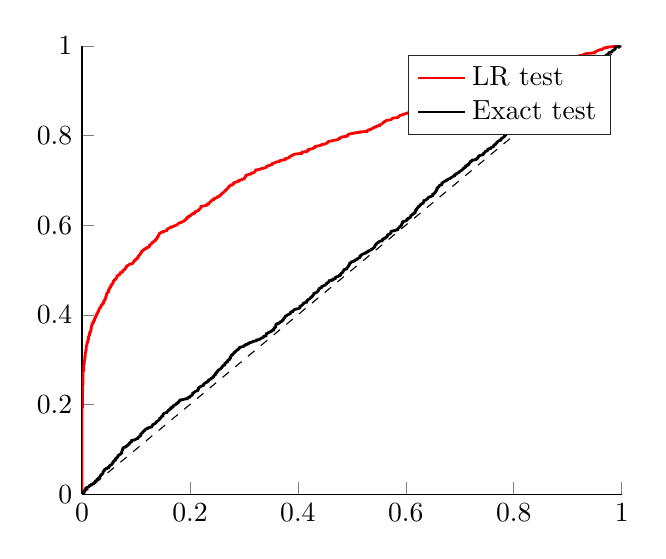 % This file was created by matlab2tikz.
%
%The latest updates can be retrieved from
%  http://www.mathworks.com/matlabcentral/fileexchange/22022-matlab2tikz-matlab2tikz
%where you can also make suggestions and rate matlab2tikz.
%
\begin{tikzpicture}

\begin{axis}[%
xmin=0,
xmax=1,
ymin=0,
ymax=1,
axis background/.style={fill=white},
axis x line*=bottom,
axis y line*=left,
legend style={legend cell align=left, align=left, draw=white!15!black}
]
\addplot [color=black, dashed, forget plot]
  table[row sep=crcr]{%
0	0\\
1	1\\
};
\addplot [color=red, line width=1.0pt]
  table[row sep=crcr]{%
0	0\\
1.11e-16	0.001\\
3.331e-16	0.002\\
7.772e-16	0.003\\
8.882e-16	0.004\\
7.105e-15	0.005\\
1.11e-14	0.006\\
4.552e-14	0.007\\
5.584e-14	0.008\\
6.184e-14	0.009\\
2.014e-13	0.01\\
2.173e-13	0.011\\
3.871e-13	0.012\\
1.249e-12	0.013\\
3.527e-12	0.014\\
6.943e-12	0.015\\
1.195e-11	0.016\\
1.694e-11	0.017\\
4.661e-11	0.018\\
4.875e-11	0.019\\
7.539e-11	0.02\\
1.678e-10	0.021\\
1.935e-10	0.022\\
2.191e-10	0.023\\
2.205e-10	0.024\\
6.574e-10	0.025\\
7.976e-10	0.026\\
8.66e-10	0.027\\
1.131e-09	0.028\\
1.899e-09	0.029\\
2.356e-09	0.03\\
2.914e-09	0.031\\
3.272e-09	0.032\\
4.407e-09	0.033\\
6.306e-09	0.034\\
7.568e-09	0.035\\
7.909e-09	0.036\\
8.297e-09	0.037\\
9.816e-09	0.038\\
1.332e-08	0.039\\
1.52e-08	0.04\\
1.634e-08	0.041\\
1.721e-08	0.042\\
1.728e-08	0.043\\
2.006e-08	0.044\\
2.59e-08	0.045\\
2.791e-08	0.046\\
3.92e-08	0.047\\
5.058e-08	0.048\\
6.052e-08	0.049\\
6.191e-08	0.05\\
7.208e-08	0.051\\
7.541e-08	0.052\\
8.554e-08	0.053\\
8.86e-08	0.054\\
1.071e-07	0.055\\
1.091e-07	0.056\\
1.107e-07	0.057\\
1.436e-07	0.058\\
1.468e-07	0.059\\
1.477e-07	0.06\\
2.021e-07	0.061\\
2.167e-07	0.062\\
2.311e-07	0.063\\
2.331e-07	0.064\\
2.353e-07	0.065\\
2.411e-07	0.066\\
2.438e-07	0.067\\
2.588e-07	0.068\\
2.603e-07	0.069\\
3.237e-07	0.07\\
3.243e-07	0.071\\
3.909e-07	0.072\\
3.927e-07	0.073\\
5.205e-07	0.074\\
5.836e-07	0.075\\
7.368e-07	0.076\\
7.928e-07	0.077\\
8.963e-07	0.078\\
9.319e-07	0.079\\
9.675e-07	0.08\\
1.091e-06	0.081\\
1.12e-06	0.082\\
1.238e-06	0.083\\
1.551e-06	0.084\\
1.7e-06	0.085\\
1.848e-06	0.086\\
1.932e-06	0.087\\
2.178e-06	0.088\\
2.217e-06	0.089\\
2.248e-06	0.09\\
2.327e-06	0.091\\
2.372e-06	0.092\\
2.499e-06	0.093\\
2.951e-06	0.094\\
3.042e-06	0.095\\
3.045e-06	0.096\\
3.229e-06	0.097\\
3.708e-06	0.098\\
4.142e-06	0.099\\
4.393e-06	0.1\\
4.606e-06	0.101\\
4.733e-06	0.102\\
5.32e-06	0.103\\
5.323e-06	0.104\\
5.815e-06	0.105\\
6.134e-06	0.106\\
6.246e-06	0.107\\
6.939e-06	0.108\\
7.761e-06	0.109\\
7.882e-06	0.11\\
7.969e-06	0.111\\
8.952e-06	0.112\\
1.15e-05	0.113\\
1.199e-05	0.114\\
1.275e-05	0.115\\
1.282e-05	0.116\\
1.457e-05	0.117\\
1.811e-05	0.118\\
1.964e-05	0.119\\
2.129e-05	0.12\\
2.174e-05	0.121\\
2.198e-05	0.122\\
2.246e-05	0.123\\
2.409e-05	0.124\\
2.572e-05	0.125\\
2.589e-05	0.126\\
2.603e-05	0.127\\
2.633e-05	0.128\\
2.635e-05	0.129\\
2.879e-05	0.13\\
3.543e-05	0.131\\
3.744e-05	0.132\\
3.948e-05	0.133\\
4.056e-05	0.134\\
4.18e-05	0.135\\
4.357e-05	0.136\\
4.741e-05	0.137\\
4.839e-05	0.138\\
4.878e-05	0.139\\
5.571e-05	0.14\\
6.007e-05	0.141\\
6.026e-05	0.142\\
6.055e-05	0.143\\
6.369e-05	0.144\\
6.436e-05	0.145\\
6.98e-05	0.146\\
7.746e-05	0.147\\
8.096e-05	0.148\\
8.828e-05	0.149\\
9.695e-05	0.15\\
0.0	0.151\\
0.0	0.152\\
0.0	0.153\\
0.0	0.154\\
0.0	0.155\\
0.0	0.156\\
0.0	0.157\\
0.0	0.158\\
0.0	0.159\\
0.0	0.16\\
0.0	0.161\\
0.0	0.162\\
0.0	0.163\\
0.0	0.164\\
0.0	0.165\\
0.0	0.166\\
0.0	0.167\\
0.0	0.168\\
0.0	0.169\\
0.0	0.17\\
0.0	0.171\\
0.0	0.172\\
0.0	0.173\\
0.0	0.174\\
0.0	0.175\\
0.0	0.176\\
0.0	0.177\\
0.0	0.178\\
0.0	0.179\\
0.0	0.18\\
0.0	0.181\\
0.0	0.182\\
0.0	0.183\\
0.0	0.184\\
0.0	0.185\\
0.0	0.186\\
0.0	0.187\\
0.0	0.188\\
0.0	0.189\\
0.0	0.19\\
0.0	0.191\\
0.0	0.192\\
0.0	0.193\\
0.001	0.194\\
0.001	0.195\\
0.001	0.196\\
0.001	0.197\\
0.001	0.198\\
0.001	0.199\\
0.001	0.2\\
0.001	0.201\\
0.001	0.202\\
0.001	0.203\\
0.001	0.204\\
0.001	0.205\\
0.001	0.206\\
0.001	0.207\\
0.001	0.208\\
0.001	0.209\\
0.001	0.21\\
0.001	0.211\\
0.001	0.212\\
0.001	0.213\\
0.001	0.214\\
0.001	0.215\\
0.001	0.216\\
0.001	0.217\\
0.001	0.218\\
0.001	0.219\\
0.001	0.22\\
0.001	0.221\\
0.001	0.222\\
0.001	0.223\\
0.001	0.224\\
0.001	0.225\\
0.001	0.226\\
0.001	0.227\\
0.001	0.228\\
0.001	0.229\\
0.001	0.23\\
0.001	0.231\\
0.001	0.232\\
0.001	0.233\\
0.001	0.234\\
0.001	0.235\\
0.001	0.236\\
0.001	0.237\\
0.001	0.238\\
0.001	0.239\\
0.001	0.24\\
0.001	0.241\\
0.001	0.242\\
0.001	0.243\\
0.002	0.244\\
0.002	0.245\\
0.002	0.246\\
0.002	0.247\\
0.002	0.248\\
0.002	0.249\\
0.002	0.25\\
0.002	0.251\\
0.002	0.252\\
0.002	0.253\\
0.002	0.254\\
0.002	0.255\\
0.002	0.256\\
0.002	0.257\\
0.002	0.258\\
0.002	0.259\\
0.002	0.26\\
0.002	0.261\\
0.002	0.262\\
0.002	0.263\\
0.002	0.264\\
0.002	0.265\\
0.002	0.266\\
0.002	0.267\\
0.002	0.268\\
0.002	0.269\\
0.002	0.27\\
0.002	0.271\\
0.002	0.272\\
0.002	0.273\\
0.002	0.274\\
0.003	0.275\\
0.003	0.276\\
0.003	0.277\\
0.003	0.278\\
0.003	0.279\\
0.003	0.28\\
0.003	0.281\\
0.003	0.282\\
0.003	0.283\\
0.003	0.284\\
0.003	0.285\\
0.003	0.286\\
0.003	0.287\\
0.003	0.288\\
0.003	0.289\\
0.004	0.29\\
0.004	0.291\\
0.004	0.292\\
0.004	0.293\\
0.004	0.294\\
0.004	0.295\\
0.004	0.296\\
0.004	0.297\\
0.005	0.298\\
0.005	0.299\\
0.005	0.3\\
0.005	0.301\\
0.005	0.302\\
0.005	0.303\\
0.005	0.304\\
0.005	0.305\\
0.005	0.306\\
0.006	0.307\\
0.006	0.308\\
0.006	0.309\\
0.006	0.31\\
0.006	0.311\\
0.006	0.312\\
0.006	0.313\\
0.006	0.314\\
0.006	0.315\\
0.007	0.316\\
0.007	0.317\\
0.007	0.318\\
0.007	0.319\\
0.007	0.32\\
0.007	0.321\\
0.008	0.322\\
0.008	0.323\\
0.008	0.324\\
0.008	0.325\\
0.008	0.326\\
0.008	0.327\\
0.008	0.328\\
0.008	0.329\\
0.008	0.33\\
0.008	0.331\\
0.009	0.332\\
0.009	0.333\\
0.009	0.334\\
0.009	0.335\\
0.009	0.336\\
0.009	0.337\\
0.01	0.338\\
0.01	0.339\\
0.01	0.34\\
0.011	0.341\\
0.011	0.342\\
0.011	0.343\\
0.011	0.344\\
0.012	0.345\\
0.012	0.346\\
0.012	0.347\\
0.012	0.348\\
0.012	0.349\\
0.012	0.35\\
0.012	0.351\\
0.013	0.352\\
0.013	0.353\\
0.013	0.354\\
0.014	0.355\\
0.014	0.356\\
0.014	0.357\\
0.014	0.358\\
0.014	0.359\\
0.015	0.36\\
0.015	0.361\\
0.015	0.362\\
0.016	0.363\\
0.016	0.364\\
0.016	0.365\\
0.016	0.366\\
0.016	0.367\\
0.017	0.368\\
0.017	0.369\\
0.017	0.37\\
0.017	0.371\\
0.017	0.372\\
0.017	0.373\\
0.018	0.374\\
0.018	0.375\\
0.018	0.376\\
0.018	0.377\\
0.019	0.378\\
0.019	0.379\\
0.019	0.38\\
0.02	0.381\\
0.02	0.382\\
0.021	0.383\\
0.021	0.384\\
0.021	0.385\\
0.022	0.386\\
0.022	0.387\\
0.023	0.388\\
0.023	0.389\\
0.023	0.39\\
0.023	0.391\\
0.024	0.392\\
0.024	0.393\\
0.025	0.394\\
0.025	0.395\\
0.026	0.396\\
0.026	0.397\\
0.026	0.398\\
0.027	0.399\\
0.027	0.4\\
0.027	0.401\\
0.028	0.402\\
0.028	0.403\\
0.029	0.404\\
0.029	0.405\\
0.029	0.406\\
0.03	0.407\\
0.03	0.408\\
0.031	0.409\\
0.031	0.41\\
0.031	0.411\\
0.032	0.412\\
0.032	0.413\\
0.032	0.414\\
0.033	0.415\\
0.034	0.416\\
0.034	0.417\\
0.035	0.418\\
0.035	0.419\\
0.035	0.42\\
0.036	0.421\\
0.036	0.422\\
0.037	0.423\\
0.039	0.424\\
0.039	0.425\\
0.039	0.426\\
0.04	0.427\\
0.04	0.428\\
0.04	0.429\\
0.041	0.43\\
0.041	0.431\\
0.041	0.432\\
0.042	0.433\\
0.043	0.434\\
0.043	0.435\\
0.043	0.436\\
0.044	0.437\\
0.044	0.438\\
0.044	0.439\\
0.044	0.44\\
0.045	0.441\\
0.045	0.442\\
0.045	0.443\\
0.045	0.444\\
0.046	0.445\\
0.046	0.446\\
0.046	0.447\\
0.046	0.448\\
0.047	0.449\\
0.048	0.45\\
0.049	0.451\\
0.049	0.452\\
0.049	0.453\\
0.049	0.454\\
0.049	0.455\\
0.05	0.456\\
0.05	0.457\\
0.051	0.458\\
0.051	0.459\\
0.052	0.46\\
0.052	0.461\\
0.053	0.462\\
0.053	0.463\\
0.053	0.464\\
0.053	0.465\\
0.055	0.466\\
0.055	0.467\\
0.055	0.468\\
0.056	0.469\\
0.057	0.47\\
0.057	0.471\\
0.058	0.472\\
0.058	0.473\\
0.058	0.474\\
0.058	0.475\\
0.059	0.476\\
0.06	0.477\\
0.06	0.478\\
0.062	0.479\\
0.062	0.48\\
0.063	0.481\\
0.064	0.482\\
0.064	0.483\\
0.065	0.484\\
0.065	0.485\\
0.065	0.486\\
0.065	0.487\\
0.067	0.488\\
0.069	0.489\\
0.069	0.49\\
0.07	0.491\\
0.071	0.492\\
0.071	0.493\\
0.071	0.494\\
0.074	0.495\\
0.075	0.496\\
0.075	0.497\\
0.076	0.498\\
0.076	0.499\\
0.079	0.501\\
0.079	0.502\\
0.08	0.503\\
0.081	0.504\\
0.081	0.505\\
0.082	0.506\\
0.082	0.507\\
0.083	0.508\\
0.083	0.509\\
0.085	0.51\\
0.086	0.511\\
0.087	0.512\\
0.089	0.513\\
0.093	0.514\\
0.093	0.515\\
0.094	0.516\\
0.095	0.517\\
0.096	0.518\\
0.096	0.519\\
0.097	0.52\\
0.097	0.521\\
0.099	0.522\\
0.099	0.523\\
0.1	0.524\\
0.102	0.525\\
0.102	0.526\\
0.102	0.527\\
0.104	0.528\\
0.104	0.529\\
0.104	0.53\\
0.105	0.531\\
0.105	0.532\\
0.106	0.533\\
0.107	0.534\\
0.108	0.535\\
0.108	0.536\\
0.109	0.537\\
0.109	0.538\\
0.11	0.539\\
0.11	0.54\\
0.111	0.541\\
0.111	0.542\\
0.113	0.543\\
0.113	0.544\\
0.114	0.545\\
0.116	0.546\\
0.116	0.547\\
0.119	0.548\\
0.119	0.549\\
0.12	0.55\\
0.124	0.551\\
0.124	0.552\\
0.125	0.553\\
0.125	0.554\\
0.125	0.555\\
0.126	0.556\\
0.127	0.557\\
0.128	0.558\\
0.129	0.559\\
0.13	0.56\\
0.13	0.561\\
0.131	0.562\\
0.133	0.563\\
0.134	0.564\\
0.134	0.565\\
0.136	0.566\\
0.136	0.567\\
0.137	0.568\\
0.138	0.569\\
0.138	0.57\\
0.139	0.571\\
0.14	0.572\\
0.14	0.573\\
0.14	0.574\\
0.141	0.575\\
0.141	0.576\\
0.142	0.577\\
0.142	0.578\\
0.142	0.579\\
0.143	0.58\\
0.143	0.581\\
0.144	0.582\\
0.146	0.583\\
0.147	0.584\\
0.151	0.585\\
0.151	0.586\\
0.154	0.587\\
0.157	0.588\\
0.157	0.589\\
0.158	0.59\\
0.158	0.591\\
0.159	0.592\\
0.161	0.593\\
0.162	0.594\\
0.165	0.595\\
0.165	0.596\\
0.169	0.597\\
0.171	0.598\\
0.172	0.599\\
0.175	0.6\\
0.176	0.601\\
0.177	0.602\\
0.178	0.603\\
0.179	0.604\\
0.18	0.605\\
0.184	0.606\\
0.185	0.607\\
0.187	0.608\\
0.189	0.609\\
0.19	0.61\\
0.191	0.611\\
0.191	0.612\\
0.193	0.613\\
0.193	0.614\\
0.194	0.615\\
0.194	0.616\\
0.196	0.617\\
0.196	0.618\\
0.198	0.619\\
0.198	0.62\\
0.201	0.621\\
0.202	0.622\\
0.202	0.623\\
0.203	0.624\\
0.206	0.625\\
0.206	0.626\\
0.209	0.627\\
0.209	0.628\\
0.21	0.629\\
0.21	0.63\\
0.213	0.631\\
0.214	0.632\\
0.216	0.633\\
0.216	0.634\\
0.217	0.635\\
0.218	0.636\\
0.219	0.637\\
0.22	0.638\\
0.22	0.639\\
0.22	0.64\\
0.221	0.641\\
0.221	0.642\\
0.226	0.643\\
0.23	0.644\\
0.232	0.645\\
0.232	0.646\\
0.232	0.647\\
0.235	0.648\\
0.235	0.649\\
0.236	0.65\\
0.237	0.651\\
0.238	0.652\\
0.239	0.653\\
0.239	0.654\\
0.24	0.655\\
0.241	0.656\\
0.244	0.657\\
0.244	0.658\\
0.246	0.659\\
0.246	0.66\\
0.249	0.661\\
0.251	0.662\\
0.251	0.663\\
0.253	0.664\\
0.255	0.665\\
0.255	0.666\\
0.257	0.667\\
0.257	0.668\\
0.258	0.669\\
0.259	0.67\\
0.26	0.671\\
0.261	0.672\\
0.262	0.673\\
0.263	0.674\\
0.264	0.675\\
0.265	0.676\\
0.265	0.677\\
0.267	0.678\\
0.267	0.679\\
0.268	0.68\\
0.269	0.681\\
0.27	0.682\\
0.271	0.683\\
0.271	0.684\\
0.272	0.685\\
0.272	0.686\\
0.273	0.687\\
0.274	0.688\\
0.277	0.689\\
0.277	0.69\\
0.28	0.691\\
0.28	0.692\\
0.281	0.693\\
0.281	0.694\\
0.282	0.695\\
0.286	0.696\\
0.287	0.697\\
0.291	0.698\\
0.291	0.699\\
0.291	0.7\\
0.295	0.701\\
0.296	0.702\\
0.3	0.703\\
0.301	0.704\\
0.301	0.705\\
0.302	0.706\\
0.302	0.707\\
0.303	0.708\\
0.303	0.709\\
0.304	0.71\\
0.304	0.711\\
0.307	0.712\\
0.308	0.713\\
0.313	0.714\\
0.314	0.715\\
0.314	0.716\\
0.318	0.717\\
0.319	0.718\\
0.32	0.719\\
0.321	0.72\\
0.321	0.721\\
0.322	0.722\\
0.322	0.723\\
0.327	0.724\\
0.331	0.725\\
0.332	0.726\\
0.336	0.727\\
0.34	0.728\\
0.341	0.729\\
0.342	0.73\\
0.342	0.731\\
0.344	0.732\\
0.346	0.733\\
0.35	0.734\\
0.352	0.735\\
0.352	0.736\\
0.352	0.737\\
0.354	0.738\\
0.357	0.739\\
0.359	0.74\\
0.36	0.741\\
0.366	0.742\\
0.367	0.743\\
0.367	0.744\\
0.371	0.745\\
0.376	0.746\\
0.376	0.747\\
0.376	0.748\\
0.379	0.749\\
0.383	0.75\\
0.384	0.751\\
0.385	0.752\\
0.385	0.753\\
0.386	0.754\\
0.389	0.755\\
0.39	0.756\\
0.392	0.757\\
0.393	0.758\\
0.398	0.759\\
0.407	0.76\\
0.407	0.761\\
0.408	0.762\\
0.408	0.763\\
0.416	0.764\\
0.416	0.765\\
0.417	0.766\\
0.42	0.767\\
0.42	0.768\\
0.42	0.769\\
0.424	0.77\\
0.428	0.771\\
0.429	0.772\\
0.431	0.773\\
0.431	0.774\\
0.433	0.775\\
0.433	0.776\\
0.439	0.777\\
0.442	0.778\\
0.443	0.779\\
0.445	0.78\\
0.451	0.781\\
0.452	0.782\\
0.454	0.783\\
0.455	0.784\\
0.455	0.785\\
0.456	0.786\\
0.458	0.787\\
0.464	0.788\\
0.465	0.789\\
0.472	0.79\\
0.474	0.791\\
0.475	0.792\\
0.477	0.793\\
0.477	0.794\\
0.479	0.795\\
0.481	0.796\\
0.482	0.797\\
0.49	0.798\\
0.49	0.799\\
0.493	0.8\\
0.493	0.801\\
0.493	0.802\\
0.494	0.803\\
0.498	0.804\\
0.504	0.805\\
0.505	0.806\\
0.515	0.807\\
0.515	0.808\\
0.528	0.809\\
0.528	0.81\\
0.529	0.811\\
0.53	0.812\\
0.534	0.813\\
0.534	0.814\\
0.537	0.815\\
0.539	0.816\\
0.54	0.817\\
0.541	0.818\\
0.545	0.819\\
0.545	0.82\\
0.546	0.821\\
0.551	0.822\\
0.551	0.823\\
0.553	0.824\\
0.554	0.825\\
0.556	0.826\\
0.557	0.827\\
0.558	0.828\\
0.558	0.829\\
0.559	0.83\\
0.561	0.831\\
0.562	0.832\\
0.563	0.833\\
0.566	0.834\\
0.572	0.835\\
0.573	0.836\\
0.574	0.837\\
0.575	0.838\\
0.577	0.839\\
0.585	0.84\\
0.586	0.841\\
0.587	0.842\\
0.588	0.843\\
0.588	0.844\\
0.59	0.845\\
0.594	0.846\\
0.595	0.847\\
0.598	0.848\\
0.6	0.849\\
0.604	0.85\\
0.606	0.851\\
0.606	0.852\\
0.619	0.853\\
0.62	0.854\\
0.624	0.855\\
0.626	0.856\\
0.627	0.857\\
0.627	0.858\\
0.629	0.859\\
0.63	0.86\\
0.636	0.861\\
0.644	0.862\\
0.647	0.863\\
0.65	0.864\\
0.652	0.865\\
0.665	0.866\\
0.667	0.867\\
0.667	0.868\\
0.669	0.869\\
0.669	0.87\\
0.679	0.871\\
0.679	0.872\\
0.679	0.873\\
0.679	0.874\\
0.682	0.875\\
0.683	0.876\\
0.688	0.877\\
0.692	0.878\\
0.694	0.879\\
0.7	0.88\\
0.705	0.881\\
0.707	0.882\\
0.709	0.883\\
0.711	0.884\\
0.714	0.885\\
0.72	0.886\\
0.72	0.887\\
0.725	0.888\\
0.726	0.889\\
0.727	0.89\\
0.728	0.891\\
0.73	0.892\\
0.73	0.893\\
0.731	0.894\\
0.74	0.895\\
0.742	0.896\\
0.742	0.897\\
0.743	0.898\\
0.743	0.899\\
0.745	0.9\\
0.745	0.901\\
0.745	0.902\\
0.746	0.903\\
0.746	0.904\\
0.752	0.905\\
0.753	0.906\\
0.756	0.907\\
0.756	0.908\\
0.757	0.909\\
0.758	0.91\\
0.758	0.911\\
0.76	0.912\\
0.768	0.913\\
0.769	0.914\\
0.771	0.915\\
0.773	0.916\\
0.773	0.917\\
0.773	0.918\\
0.775	0.919\\
0.782	0.92\\
0.785	0.921\\
0.785	0.922\\
0.789	0.923\\
0.796	0.924\\
0.798	0.925\\
0.802	0.926\\
0.804	0.927\\
0.811	0.928\\
0.814	0.929\\
0.815	0.93\\
0.816	0.931\\
0.817	0.932\\
0.82	0.933\\
0.822	0.934\\
0.828	0.935\\
0.829	0.936\\
0.829	0.937\\
0.83	0.938\\
0.832	0.939\\
0.833	0.94\\
0.843	0.941\\
0.843	0.942\\
0.848	0.943\\
0.848	0.944\\
0.85	0.945\\
0.851	0.946\\
0.852	0.947\\
0.852	0.948\\
0.864	0.949\\
0.864	0.95\\
0.864	0.951\\
0.866	0.952\\
0.867	0.953\\
0.87	0.954\\
0.872	0.955\\
0.873	0.956\\
0.883	0.957\\
0.884	0.958\\
0.888	0.959\\
0.892	0.96\\
0.893	0.961\\
0.895	0.962\\
0.897	0.963\\
0.899	0.964\\
0.904	0.965\\
0.905	0.966\\
0.905	0.967\\
0.907	0.968\\
0.908	0.969\\
0.909	0.97\\
0.909	0.971\\
0.91	0.972\\
0.91	0.973\\
0.915	0.974\\
0.918	0.975\\
0.919	0.976\\
0.919	0.977\\
0.922	0.978\\
0.927	0.979\\
0.929	0.98\\
0.93	0.981\\
0.932	0.982\\
0.936	0.983\\
0.949	0.984\\
0.949	0.985\\
0.951	0.986\\
0.952	0.987\\
0.953	0.988\\
0.955	0.989\\
0.957	0.99\\
0.959	0.991\\
0.964	0.992\\
0.965	0.993\\
0.966	0.994\\
0.967	0.995\\
0.973	0.996\\
0.973	0.997\\
0.983	0.998\\
0.985	0.999\\
0.997	1\\
};
\addlegendentry{LR test}

\addplot [color=black, line width=1.0pt]
  table[row sep=crcr]{%
0.001	0\\
0.001	0.001\\
0.001	0.002\\
0.001	0.003\\
0.004	0.004\\
0.004	0.005\\
0.004	0.006\\
0.004	0.007\\
0.005	0.008\\
0.005	0.009\\
0.006	0.01\\
0.007	0.011\\
0.007	0.012\\
0.007	0.013\\
0.008	0.014\\
0.009	0.015\\
0.012	0.016\\
0.013	0.017\\
0.014	0.018\\
0.014	0.019\\
0.017	0.02\\
0.018	0.021\\
0.018	0.022\\
0.021	0.023\\
0.021	0.024\\
0.022	0.025\\
0.023	0.026\\
0.025	0.027\\
0.025	0.028\\
0.025	0.029\\
0.027	0.03\\
0.027	0.031\\
0.028	0.032\\
0.028	0.033\\
0.029	0.034\\
0.031	0.035\\
0.031	0.036\\
0.032	0.037\\
0.033	0.038\\
0.033	0.039\\
0.034	0.04\\
0.034	0.041\\
0.035	0.042\\
0.035	0.043\\
0.037	0.044\\
0.037	0.045\\
0.038	0.046\\
0.039	0.047\\
0.039	0.048\\
0.039	0.049\\
0.039	0.05\\
0.04	0.051\\
0.041	0.052\\
0.041	0.053\\
0.041	0.054\\
0.042	0.055\\
0.043	0.056\\
0.046	0.057\\
0.046	0.058\\
0.049	0.059\\
0.049	0.06\\
0.05	0.061\\
0.051	0.062\\
0.051	0.063\\
0.052	0.064\\
0.054	0.065\\
0.055	0.066\\
0.055	0.067\\
0.056	0.068\\
0.056	0.069\\
0.057	0.07\\
0.058	0.071\\
0.058	0.072\\
0.059	0.073\\
0.059	0.074\\
0.06	0.075\\
0.062	0.076\\
0.062	0.077\\
0.062	0.078\\
0.062	0.079\\
0.063	0.08\\
0.065	0.081\\
0.065	0.082\\
0.066	0.083\\
0.066	0.084\\
0.067	0.085\\
0.067	0.086\\
0.068	0.087\\
0.069	0.088\\
0.071	0.089\\
0.072	0.09\\
0.073	0.091\\
0.073	0.092\\
0.073	0.093\\
0.074	0.094\\
0.074	0.095\\
0.074	0.096\\
0.074	0.097\\
0.075	0.098\\
0.075	0.099\\
0.075	0.1\\
0.076	0.101\\
0.076	0.102\\
0.076	0.103\\
0.077	0.104\\
0.081	0.105\\
0.082	0.106\\
0.082	0.107\\
0.083	0.108\\
0.085	0.109\\
0.085	0.11\\
0.087	0.111\\
0.087	0.112\\
0.088	0.113\\
0.088	0.114\\
0.089	0.115\\
0.091	0.116\\
0.091	0.117\\
0.092	0.118\\
0.092	0.119\\
0.092	0.12\\
0.098	0.121\\
0.099	0.122\\
0.1	0.123\\
0.103	0.124\\
0.103	0.125\\
0.104	0.126\\
0.105	0.127\\
0.106	0.128\\
0.107	0.129\\
0.107	0.13\\
0.109	0.131\\
0.109	0.132\\
0.109	0.133\\
0.109	0.134\\
0.11	0.135\\
0.111	0.136\\
0.112	0.137\\
0.113	0.138\\
0.113	0.139\\
0.114	0.14\\
0.115	0.141\\
0.116	0.142\\
0.116	0.143\\
0.117	0.144\\
0.118	0.145\\
0.121	0.146\\
0.121	0.147\\
0.123	0.148\\
0.126	0.149\\
0.129	0.15\\
0.129	0.151\\
0.13	0.152\\
0.13	0.153\\
0.131	0.154\\
0.131	0.155\\
0.133	0.156\\
0.135	0.157\\
0.136	0.158\\
0.137	0.159\\
0.137	0.16\\
0.137	0.161\\
0.139	0.162\\
0.14	0.163\\
0.141	0.164\\
0.142	0.165\\
0.143	0.166\\
0.144	0.167\\
0.144	0.168\\
0.144	0.169\\
0.146	0.17\\
0.146	0.171\\
0.147	0.172\\
0.148	0.173\\
0.148	0.174\\
0.15	0.175\\
0.15	0.176\\
0.15	0.177\\
0.15	0.178\\
0.151	0.179\\
0.152	0.18\\
0.154	0.181\\
0.157	0.182\\
0.157	0.183\\
0.158	0.184\\
0.159	0.185\\
0.16	0.186\\
0.16	0.187\\
0.161	0.188\\
0.163	0.189\\
0.163	0.19\\
0.165	0.191\\
0.165	0.192\\
0.165	0.193\\
0.168	0.194\\
0.168	0.195\\
0.169	0.196\\
0.169	0.197\\
0.171	0.198\\
0.172	0.199\\
0.174	0.2\\
0.175	0.201\\
0.175	0.202\\
0.177	0.203\\
0.177	0.204\\
0.179	0.205\\
0.179	0.206\\
0.18	0.207\\
0.18	0.208\\
0.182	0.209\\
0.182	0.21\\
0.187	0.211\\
0.19	0.212\\
0.195	0.213\\
0.196	0.214\\
0.196	0.215\\
0.199	0.216\\
0.199	0.217\\
0.2	0.218\\
0.202	0.219\\
0.203	0.22\\
0.204	0.221\\
0.204	0.222\\
0.205	0.223\\
0.205	0.224\\
0.205	0.225\\
0.206	0.226\\
0.208	0.227\\
0.209	0.228\\
0.21	0.229\\
0.212	0.23\\
0.214	0.231\\
0.215	0.232\\
0.215	0.233\\
0.215	0.234\\
0.216	0.235\\
0.216	0.236\\
0.216	0.237\\
0.217	0.238\\
0.218	0.239\\
0.22	0.24\\
0.221	0.241\\
0.224	0.242\\
0.225	0.243\\
0.225	0.244\\
0.226	0.245\\
0.226	0.246\\
0.227	0.247\\
0.228	0.248\\
0.23	0.249\\
0.232	0.25\\
0.232	0.251\\
0.234	0.252\\
0.234	0.253\\
0.235	0.254\\
0.235	0.255\\
0.237	0.256\\
0.239	0.257\\
0.239	0.258\\
0.24	0.259\\
0.242	0.26\\
0.243	0.261\\
0.244	0.262\\
0.244	0.263\\
0.244	0.264\\
0.245	0.265\\
0.247	0.266\\
0.247	0.267\\
0.247	0.268\\
0.248	0.269\\
0.248	0.27\\
0.249	0.271\\
0.25	0.272\\
0.25	0.273\\
0.251	0.274\\
0.252	0.275\\
0.252	0.276\\
0.253	0.277\\
0.255	0.278\\
0.256	0.279\\
0.257	0.28\\
0.258	0.281\\
0.258	0.282\\
0.259	0.283\\
0.26	0.284\\
0.26	0.285\\
0.261	0.286\\
0.262	0.287\\
0.264	0.288\\
0.264	0.289\\
0.265	0.29\\
0.265	0.291\\
0.265	0.292\\
0.267	0.293\\
0.268	0.294\\
0.268	0.295\\
0.27	0.296\\
0.27	0.297\\
0.27	0.298\\
0.271	0.299\\
0.273	0.3\\
0.273	0.301\\
0.274	0.302\\
0.274	0.303\\
0.275	0.304\\
0.275	0.305\\
0.275	0.306\\
0.276	0.307\\
0.276	0.308\\
0.277	0.309\\
0.277	0.31\\
0.279	0.311\\
0.279	0.312\\
0.28	0.313\\
0.281	0.314\\
0.282	0.315\\
0.282	0.316\\
0.284	0.317\\
0.284	0.318\\
0.285	0.319\\
0.286	0.32\\
0.287	0.321\\
0.289	0.322\\
0.289	0.323\\
0.29	0.324\\
0.291	0.325\\
0.292	0.326\\
0.292	0.327\\
0.294	0.328\\
0.298	0.329\\
0.3	0.33\\
0.3	0.331\\
0.302	0.332\\
0.304	0.333\\
0.304	0.334\\
0.308	0.335\\
0.308	0.336\\
0.309	0.337\\
0.311	0.338\\
0.315	0.339\\
0.316	0.34\\
0.318	0.341\\
0.323	0.342\\
0.324	0.343\\
0.324	0.344\\
0.329	0.345\\
0.33	0.346\\
0.331	0.347\\
0.332	0.348\\
0.335	0.349\\
0.336	0.35\\
0.336	0.351\\
0.337	0.352\\
0.341	0.353\\
0.341	0.354\\
0.341	0.355\\
0.341	0.356\\
0.342	0.357\\
0.342	0.358\\
0.344	0.359\\
0.345	0.36\\
0.347	0.361\\
0.348	0.362\\
0.351	0.363\\
0.352	0.364\\
0.352	0.365\\
0.355	0.366\\
0.355	0.367\\
0.355	0.368\\
0.356	0.369\\
0.356	0.37\\
0.356	0.371\\
0.358	0.372\\
0.359	0.373\\
0.359	0.374\\
0.359	0.375\\
0.359	0.376\\
0.359	0.377\\
0.36	0.378\\
0.36	0.379\\
0.363	0.38\\
0.363	0.381\\
0.366	0.382\\
0.367	0.383\\
0.367	0.384\\
0.369	0.385\\
0.371	0.386\\
0.371	0.387\\
0.372	0.388\\
0.373	0.389\\
0.373	0.39\\
0.374	0.391\\
0.374	0.392\\
0.375	0.393\\
0.376	0.394\\
0.376	0.395\\
0.376	0.396\\
0.377	0.397\\
0.379	0.398\\
0.38	0.399\\
0.381	0.4\\
0.383	0.401\\
0.385	0.402\\
0.386	0.403\\
0.386	0.404\\
0.387	0.405\\
0.387	0.406\\
0.39	0.407\\
0.39	0.408\\
0.391	0.409\\
0.392	0.41\\
0.393	0.411\\
0.394	0.412\\
0.398	0.413\\
0.401	0.414\\
0.403	0.415\\
0.404	0.416\\
0.404	0.417\\
0.404	0.418\\
0.404	0.419\\
0.406	0.42\\
0.407	0.421\\
0.408	0.422\\
0.409	0.423\\
0.41	0.424\\
0.41	0.425\\
0.411	0.426\\
0.412	0.427\\
0.416	0.428\\
0.416	0.429\\
0.416	0.43\\
0.417	0.431\\
0.418	0.432\\
0.418	0.433\\
0.419	0.434\\
0.421	0.435\\
0.422	0.436\\
0.423	0.437\\
0.424	0.438\\
0.424	0.439\\
0.426	0.44\\
0.426	0.441\\
0.427	0.442\\
0.428	0.443\\
0.428	0.444\\
0.429	0.445\\
0.43	0.446\\
0.43	0.447\\
0.43	0.448\\
0.433	0.449\\
0.435	0.45\\
0.436	0.451\\
0.436	0.452\\
0.437	0.453\\
0.438	0.454\\
0.438	0.455\\
0.438	0.456\\
0.439	0.457\\
0.44	0.458\\
0.44	0.459\\
0.442	0.46\\
0.444	0.461\\
0.444	0.462\\
0.444	0.463\\
0.446	0.464\\
0.448	0.465\\
0.45	0.466\\
0.451	0.467\\
0.452	0.468\\
0.453	0.469\\
0.453	0.47\\
0.454	0.471\\
0.456	0.472\\
0.457	0.473\\
0.457	0.474\\
0.458	0.475\\
0.458	0.476\\
0.463	0.477\\
0.463	0.478\\
0.466	0.479\\
0.466	0.48\\
0.469	0.481\\
0.469	0.482\\
0.47	0.483\\
0.47	0.484\\
0.472	0.485\\
0.475	0.486\\
0.477	0.487\\
0.477	0.488\\
0.479	0.489\\
0.479	0.49\\
0.479	0.491\\
0.48	0.492\\
0.481	0.493\\
0.482	0.494\\
0.483	0.495\\
0.483	0.496\\
0.484	0.497\\
0.484	0.498\\
0.485	0.499\\
0.486	0.501\\
0.49	0.502\\
0.49	0.503\\
0.491	0.504\\
0.491	0.505\\
0.492	0.506\\
0.493	0.507\\
0.494	0.508\\
0.494	0.509\\
0.494	0.51\\
0.495	0.511\\
0.495	0.512\\
0.496	0.513\\
0.496	0.514\\
0.496	0.515\\
0.498	0.516\\
0.499	0.517\\
0.499	0.518\\
0.502	0.519\\
0.505	0.52\\
0.506	0.521\\
0.506	0.522\\
0.508	0.523\\
0.51	0.524\\
0.51	0.525\\
0.512	0.526\\
0.513	0.527\\
0.515	0.528\\
0.515	0.529\\
0.515	0.53\\
0.515	0.531\\
0.517	0.532\\
0.517	0.533\\
0.518	0.534\\
0.52	0.535\\
0.521	0.536\\
0.524	0.537\\
0.526	0.538\\
0.526	0.539\\
0.529	0.54\\
0.53	0.541\\
0.53	0.542\\
0.532	0.543\\
0.534	0.544\\
0.536	0.545\\
0.536	0.546\\
0.538	0.547\\
0.539	0.548\\
0.54	0.549\\
0.541	0.55\\
0.542	0.551\\
0.542	0.552\\
0.543	0.553\\
0.543	0.554\\
0.543	0.555\\
0.544	0.556\\
0.545	0.557\\
0.545	0.558\\
0.546	0.559\\
0.547	0.56\\
0.549	0.561\\
0.549	0.562\\
0.55	0.563\\
0.552	0.564\\
0.556	0.565\\
0.556	0.566\\
0.557	0.567\\
0.557	0.568\\
0.559	0.569\\
0.559	0.57\\
0.562	0.571\\
0.562	0.572\\
0.563	0.573\\
0.565	0.574\\
0.565	0.575\\
0.566	0.576\\
0.566	0.577\\
0.567	0.578\\
0.567	0.579\\
0.569	0.58\\
0.571	0.581\\
0.572	0.582\\
0.572	0.583\\
0.572	0.584\\
0.573	0.585\\
0.573	0.586\\
0.575	0.587\\
0.58	0.588\\
0.582	0.589\\
0.585	0.59\\
0.585	0.591\\
0.585	0.592\\
0.586	0.593\\
0.587	0.594\\
0.588	0.595\\
0.589	0.596\\
0.589	0.597\\
0.591	0.598\\
0.591	0.599\\
0.592	0.6\\
0.592	0.601\\
0.593	0.602\\
0.593	0.603\\
0.593	0.604\\
0.594	0.605\\
0.594	0.606\\
0.594	0.607\\
0.595	0.608\\
0.599	0.609\\
0.6	0.61\\
0.602	0.611\\
0.602	0.612\\
0.602	0.613\\
0.604	0.614\\
0.604	0.615\\
0.606	0.616\\
0.608	0.617\\
0.609	0.618\\
0.609	0.619\\
0.609	0.62\\
0.609	0.621\\
0.61	0.622\\
0.611	0.623\\
0.613	0.624\\
0.613	0.625\\
0.615	0.626\\
0.615	0.627\\
0.617	0.628\\
0.617	0.629\\
0.618	0.63\\
0.618	0.631\\
0.618	0.632\\
0.618	0.633\\
0.619	0.634\\
0.62	0.635\\
0.62	0.636\\
0.621	0.637\\
0.621	0.638\\
0.622	0.639\\
0.623	0.64\\
0.623	0.641\\
0.625	0.642\\
0.626	0.643\\
0.626	0.644\\
0.627	0.645\\
0.628	0.646\\
0.628	0.647\\
0.63	0.648\\
0.632	0.649\\
0.632	0.65\\
0.633	0.651\\
0.633	0.652\\
0.633	0.653\\
0.633	0.654\\
0.634	0.655\\
0.637	0.656\\
0.638	0.657\\
0.639	0.658\\
0.64	0.659\\
0.641	0.66\\
0.641	0.661\\
0.642	0.662\\
0.644	0.663\\
0.647	0.664\\
0.648	0.665\\
0.65	0.666\\
0.65	0.667\\
0.65	0.668\\
0.65	0.669\\
0.652	0.67\\
0.653	0.671\\
0.654	0.672\\
0.654	0.673\\
0.655	0.674\\
0.655	0.675\\
0.656	0.676\\
0.657	0.677\\
0.657	0.678\\
0.657	0.679\\
0.658	0.68\\
0.658	0.681\\
0.658	0.682\\
0.658	0.683\\
0.66	0.684\\
0.661	0.685\\
0.661	0.686\\
0.662	0.687\\
0.662	0.688\\
0.663	0.689\\
0.666	0.69\\
0.666	0.691\\
0.667	0.692\\
0.667	0.693\\
0.667	0.694\\
0.668	0.695\\
0.67	0.696\\
0.671	0.697\\
0.672	0.698\\
0.675	0.699\\
0.675	0.7\\
0.676	0.701\\
0.678	0.702\\
0.679	0.703\\
0.682	0.704\\
0.683	0.705\\
0.684	0.706\\
0.685	0.707\\
0.687	0.708\\
0.688	0.709\\
0.69	0.71\\
0.69	0.711\\
0.69	0.712\\
0.692	0.713\\
0.694	0.714\\
0.694	0.715\\
0.696	0.716\\
0.697	0.717\\
0.699	0.718\\
0.699	0.719\\
0.7	0.72\\
0.702	0.721\\
0.703	0.722\\
0.704	0.723\\
0.705	0.724\\
0.706	0.725\\
0.706	0.726\\
0.708	0.727\\
0.709	0.728\\
0.709	0.729\\
0.711	0.73\\
0.711	0.731\\
0.711	0.732\\
0.714	0.733\\
0.714	0.734\\
0.716	0.735\\
0.716	0.736\\
0.717	0.737\\
0.718	0.738\\
0.718	0.739\\
0.719	0.74\\
0.72	0.741\\
0.72	0.742\\
0.722	0.743\\
0.723	0.744\\
0.723	0.745\\
0.73	0.746\\
0.731	0.747\\
0.731	0.748\\
0.733	0.749\\
0.733	0.75\\
0.734	0.751\\
0.734	0.752\\
0.735	0.753\\
0.735	0.754\\
0.736	0.755\\
0.739	0.756\\
0.743	0.757\\
0.743	0.758\\
0.744	0.759\\
0.744	0.76\\
0.745	0.761\\
0.746	0.762\\
0.747	0.763\\
0.747	0.764\\
0.749	0.765\\
0.751	0.766\\
0.751	0.767\\
0.752	0.768\\
0.752	0.769\\
0.753	0.77\\
0.757	0.771\\
0.757	0.772\\
0.758	0.773\\
0.76	0.774\\
0.762	0.775\\
0.763	0.776\\
0.763	0.777\\
0.763	0.778\\
0.764	0.779\\
0.766	0.78\\
0.766	0.781\\
0.767	0.782\\
0.768	0.783\\
0.769	0.784\\
0.769	0.785\\
0.77	0.786\\
0.771	0.787\\
0.772	0.788\\
0.775	0.789\\
0.775	0.79\\
0.777	0.791\\
0.777	0.792\\
0.777	0.793\\
0.778	0.794\\
0.78	0.795\\
0.781	0.796\\
0.782	0.797\\
0.783	0.798\\
0.783	0.799\\
0.784	0.8\\
0.785	0.801\\
0.785	0.802\\
0.786	0.803\\
0.787	0.804\\
0.787	0.805\\
0.791	0.806\\
0.792	0.807\\
0.793	0.808\\
0.793	0.809\\
0.794	0.81\\
0.794	0.811\\
0.798	0.812\\
0.8	0.813\\
0.801	0.814\\
0.802	0.815\\
0.803	0.816\\
0.804	0.817\\
0.806	0.818\\
0.808	0.819\\
0.809	0.82\\
0.81	0.821\\
0.812	0.822\\
0.812	0.823\\
0.813	0.824\\
0.814	0.825\\
0.814	0.826\\
0.815	0.827\\
0.816	0.828\\
0.817	0.829\\
0.818	0.83\\
0.818	0.831\\
0.819	0.832\\
0.82	0.833\\
0.821	0.834\\
0.821	0.835\\
0.821	0.836\\
0.821	0.837\\
0.824	0.838\\
0.825	0.839\\
0.827	0.84\\
0.828	0.841\\
0.828	0.842\\
0.829	0.843\\
0.83	0.844\\
0.832	0.845\\
0.833	0.846\\
0.834	0.847\\
0.836	0.848\\
0.837	0.849\\
0.838	0.85\\
0.838	0.851\\
0.839	0.852\\
0.84	0.853\\
0.843	0.854\\
0.844	0.855\\
0.847	0.856\\
0.847	0.857\\
0.847	0.858\\
0.848	0.859\\
0.85	0.86\\
0.85	0.861\\
0.851	0.862\\
0.852	0.863\\
0.853	0.864\\
0.853	0.865\\
0.856	0.866\\
0.856	0.867\\
0.858	0.868\\
0.861	0.869\\
0.861	0.87\\
0.862	0.871\\
0.864	0.872\\
0.865	0.873\\
0.866	0.874\\
0.869	0.875\\
0.87	0.876\\
0.872	0.877\\
0.874	0.878\\
0.874	0.879\\
0.874	0.88\\
0.876	0.881\\
0.876	0.882\\
0.879	0.883\\
0.879	0.884\\
0.88	0.885\\
0.884	0.886\\
0.885	0.887\\
0.885	0.888\\
0.886	0.889\\
0.886	0.89\\
0.886	0.891\\
0.888	0.892\\
0.888	0.893\\
0.889	0.894\\
0.89	0.895\\
0.892	0.896\\
0.894	0.897\\
0.899	0.898\\
0.899	0.899\\
0.899	0.9\\
0.899	0.901\\
0.901	0.902\\
0.902	0.903\\
0.902	0.904\\
0.902	0.905\\
0.903	0.906\\
0.903	0.907\\
0.904	0.908\\
0.906	0.909\\
0.907	0.91\\
0.907	0.911\\
0.908	0.912\\
0.91	0.913\\
0.911	0.914\\
0.912	0.915\\
0.912	0.916\\
0.913	0.917\\
0.914	0.918\\
0.917	0.919\\
0.918	0.92\\
0.918	0.921\\
0.919	0.922\\
0.919	0.923\\
0.92	0.924\\
0.92	0.925\\
0.92	0.926\\
0.921	0.927\\
0.922	0.928\\
0.924	0.929\\
0.925	0.93\\
0.925	0.931\\
0.926	0.932\\
0.928	0.933\\
0.928	0.934\\
0.929	0.935\\
0.929	0.936\\
0.932	0.937\\
0.932	0.938\\
0.933	0.939\\
0.936	0.94\\
0.936	0.941\\
0.937	0.942\\
0.937	0.943\\
0.939	0.944\\
0.94	0.945\\
0.94	0.946\\
0.942	0.947\\
0.942	0.948\\
0.943	0.949\\
0.944	0.95\\
0.946	0.951\\
0.946	0.952\\
0.946	0.953\\
0.946	0.954\\
0.951	0.955\\
0.952	0.956\\
0.953	0.957\\
0.953	0.958\\
0.954	0.959\\
0.954	0.96\\
0.955	0.961\\
0.958	0.962\\
0.959	0.963\\
0.959	0.964\\
0.96	0.965\\
0.961	0.966\\
0.961	0.967\\
0.963	0.968\\
0.963	0.969\\
0.964	0.97\\
0.964	0.971\\
0.965	0.972\\
0.966	0.973\\
0.968	0.974\\
0.97	0.975\\
0.97	0.976\\
0.97	0.977\\
0.971	0.978\\
0.971	0.979\\
0.974	0.98\\
0.974	0.981\\
0.975	0.982\\
0.976	0.983\\
0.976	0.984\\
0.977	0.985\\
0.98	0.986\\
0.982	0.987\\
0.982	0.988\\
0.983	0.989\\
0.984	0.99\\
0.986	0.991\\
0.987	0.992\\
0.988	0.993\\
0.988	0.994\\
0.988	0.995\\
0.988	0.996\\
0.988	0.997\\
0.994	0.998\\
0.994	0.999\\
0.998	1\\
};
\addlegendentry{Exact test}

\end{axis}
\end{tikzpicture}%